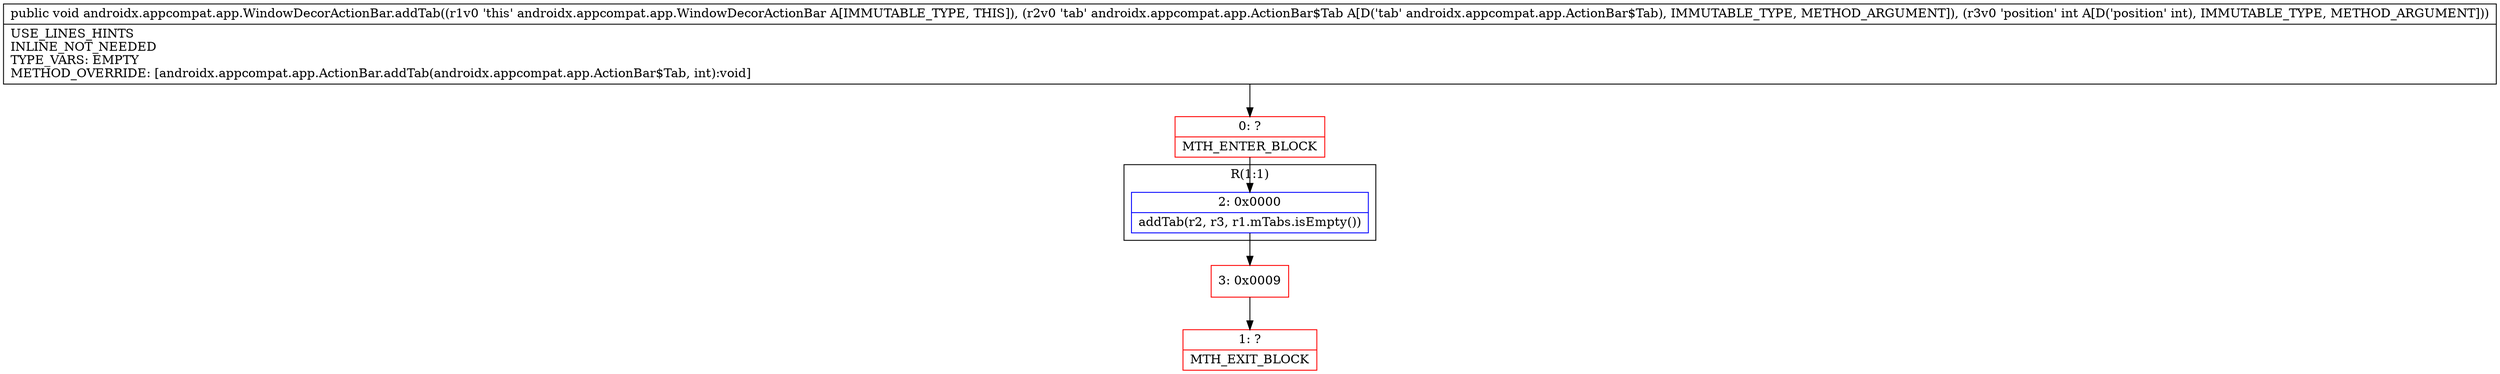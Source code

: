 digraph "CFG forandroidx.appcompat.app.WindowDecorActionBar.addTab(Landroidx\/appcompat\/app\/ActionBar$Tab;I)V" {
subgraph cluster_Region_1926324782 {
label = "R(1:1)";
node [shape=record,color=blue];
Node_2 [shape=record,label="{2\:\ 0x0000|addTab(r2, r3, r1.mTabs.isEmpty())\l}"];
}
Node_0 [shape=record,color=red,label="{0\:\ ?|MTH_ENTER_BLOCK\l}"];
Node_3 [shape=record,color=red,label="{3\:\ 0x0009}"];
Node_1 [shape=record,color=red,label="{1\:\ ?|MTH_EXIT_BLOCK\l}"];
MethodNode[shape=record,label="{public void androidx.appcompat.app.WindowDecorActionBar.addTab((r1v0 'this' androidx.appcompat.app.WindowDecorActionBar A[IMMUTABLE_TYPE, THIS]), (r2v0 'tab' androidx.appcompat.app.ActionBar$Tab A[D('tab' androidx.appcompat.app.ActionBar$Tab), IMMUTABLE_TYPE, METHOD_ARGUMENT]), (r3v0 'position' int A[D('position' int), IMMUTABLE_TYPE, METHOD_ARGUMENT]))  | USE_LINES_HINTS\lINLINE_NOT_NEEDED\lTYPE_VARS: EMPTY\lMETHOD_OVERRIDE: [androidx.appcompat.app.ActionBar.addTab(androidx.appcompat.app.ActionBar$Tab, int):void]\l}"];
MethodNode -> Node_0;Node_2 -> Node_3;
Node_0 -> Node_2;
Node_3 -> Node_1;
}

